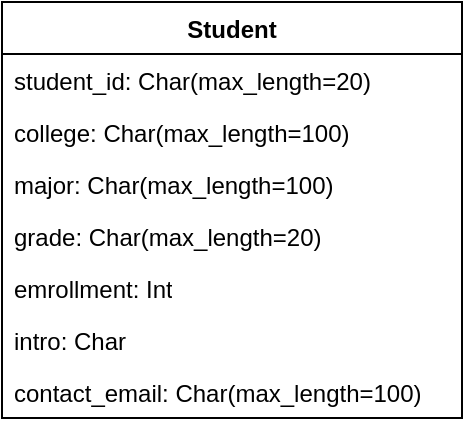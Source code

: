 <mxfile version="26.2.15">
  <diagram name="第 1 页" id="UEGY99teZAnCAv8NmqwC">
    <mxGraphModel dx="578" dy="417" grid="1" gridSize="10" guides="1" tooltips="1" connect="1" arrows="1" fold="1" page="1" pageScale="1" pageWidth="827" pageHeight="1169" math="0" shadow="0">
      <root>
        <mxCell id="0" />
        <mxCell id="1" parent="0" />
        <mxCell id="Q2y4ahGgC7Xky2qgGVaB-2" value="Student" style="swimlane;fontStyle=1;align=center;verticalAlign=top;childLayout=stackLayout;horizontal=1;startSize=26;horizontalStack=0;resizeParent=1;resizeParentMax=0;resizeLast=0;collapsible=1;marginBottom=0;whiteSpace=wrap;html=1;" vertex="1" parent="1">
          <mxGeometry x="334" y="210" width="230" height="208" as="geometry" />
        </mxCell>
        <mxCell id="Q2y4ahGgC7Xky2qgGVaB-3" value="student_id: Char(max_length=20)" style="text;strokeColor=none;fillColor=none;align=left;verticalAlign=top;spacingLeft=4;spacingRight=4;overflow=hidden;rotatable=0;points=[[0,0.5],[1,0.5]];portConstraint=eastwest;whiteSpace=wrap;html=1;" vertex="1" parent="Q2y4ahGgC7Xky2qgGVaB-2">
          <mxGeometry y="26" width="230" height="26" as="geometry" />
        </mxCell>
        <mxCell id="Q2y4ahGgC7Xky2qgGVaB-11" value="college: Char(max_length=100)" style="text;strokeColor=none;fillColor=none;align=left;verticalAlign=top;spacingLeft=4;spacingRight=4;overflow=hidden;rotatable=0;points=[[0,0.5],[1,0.5]];portConstraint=eastwest;whiteSpace=wrap;html=1;" vertex="1" parent="Q2y4ahGgC7Xky2qgGVaB-2">
          <mxGeometry y="52" width="230" height="26" as="geometry" />
        </mxCell>
        <mxCell id="Q2y4ahGgC7Xky2qgGVaB-10" value="major: Char(max_length=100)" style="text;strokeColor=none;fillColor=none;align=left;verticalAlign=top;spacingLeft=4;spacingRight=4;overflow=hidden;rotatable=0;points=[[0,0.5],[1,0.5]];portConstraint=eastwest;whiteSpace=wrap;html=1;" vertex="1" parent="Q2y4ahGgC7Xky2qgGVaB-2">
          <mxGeometry y="78" width="230" height="26" as="geometry" />
        </mxCell>
        <mxCell id="Q2y4ahGgC7Xky2qgGVaB-9" value="grade: Char(max_length=20)" style="text;strokeColor=none;fillColor=none;align=left;verticalAlign=top;spacingLeft=4;spacingRight=4;overflow=hidden;rotatable=0;points=[[0,0.5],[1,0.5]];portConstraint=eastwest;whiteSpace=wrap;html=1;" vertex="1" parent="Q2y4ahGgC7Xky2qgGVaB-2">
          <mxGeometry y="104" width="230" height="26" as="geometry" />
        </mxCell>
        <mxCell id="Q2y4ahGgC7Xky2qgGVaB-8" value="emrollment: Int" style="text;strokeColor=none;fillColor=none;align=left;verticalAlign=top;spacingLeft=4;spacingRight=4;overflow=hidden;rotatable=0;points=[[0,0.5],[1,0.5]];portConstraint=eastwest;whiteSpace=wrap;html=1;" vertex="1" parent="Q2y4ahGgC7Xky2qgGVaB-2">
          <mxGeometry y="130" width="230" height="26" as="geometry" />
        </mxCell>
        <mxCell id="Q2y4ahGgC7Xky2qgGVaB-7" value="intro: Char" style="text;strokeColor=none;fillColor=none;align=left;verticalAlign=top;spacingLeft=4;spacingRight=4;overflow=hidden;rotatable=0;points=[[0,0.5],[1,0.5]];portConstraint=eastwest;whiteSpace=wrap;html=1;" vertex="1" parent="Q2y4ahGgC7Xky2qgGVaB-2">
          <mxGeometry y="156" width="230" height="26" as="geometry" />
        </mxCell>
        <mxCell id="Q2y4ahGgC7Xky2qgGVaB-6" value="contact_email: Char(max_length=100)" style="text;strokeColor=none;fillColor=none;align=left;verticalAlign=top;spacingLeft=4;spacingRight=4;overflow=hidden;rotatable=0;points=[[0,0.5],[1,0.5]];portConstraint=eastwest;whiteSpace=wrap;html=1;" vertex="1" parent="Q2y4ahGgC7Xky2qgGVaB-2">
          <mxGeometry y="182" width="230" height="26" as="geometry" />
        </mxCell>
      </root>
    </mxGraphModel>
  </diagram>
</mxfile>
